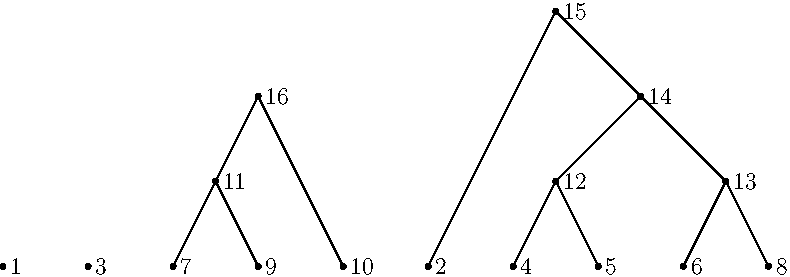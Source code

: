 
real w = 150mm; 

real x = w / 10;
real[] y = {0, x, 2x , 3x};
pair[] nodes;
int[] labels = {1, 3, 7, 9, 10, 2, 4, 5, 6, 8, 2};

int i;
for (i = 0; i < 10; ++i) {
    nodes[labels[i]] = (i * x, y[0]);

}
nodes[11] = (nodes[7].x + x / 2, y[1]);
nodes[12] = (nodes[4].x + x / 2, y[1]);
nodes[13] = (nodes[6].x + x / 2, y[1]);
nodes[14] = (nodes[12].x + x, y[2]);
nodes[15] = (nodes[12].x, y[3]);
nodes[16] = (nodes[9].x, y[2]);


for (i = 1; i < nodes.length; ++i) {
    dot(format("%d", i), nodes[i]);
}

draw(nodes[7] -- nodes[11] -- nodes[9]);
draw(nodes[4] -- nodes[12] -- nodes[5]);
draw(nodes[6] -- nodes[13] -- nodes[8]);
draw(nodes[12] -- nodes[14] -- nodes[13]);
draw(nodes[11] -- nodes[16] -- nodes[10]);
draw(nodes[2] -- nodes[15] -- nodes[14]);

